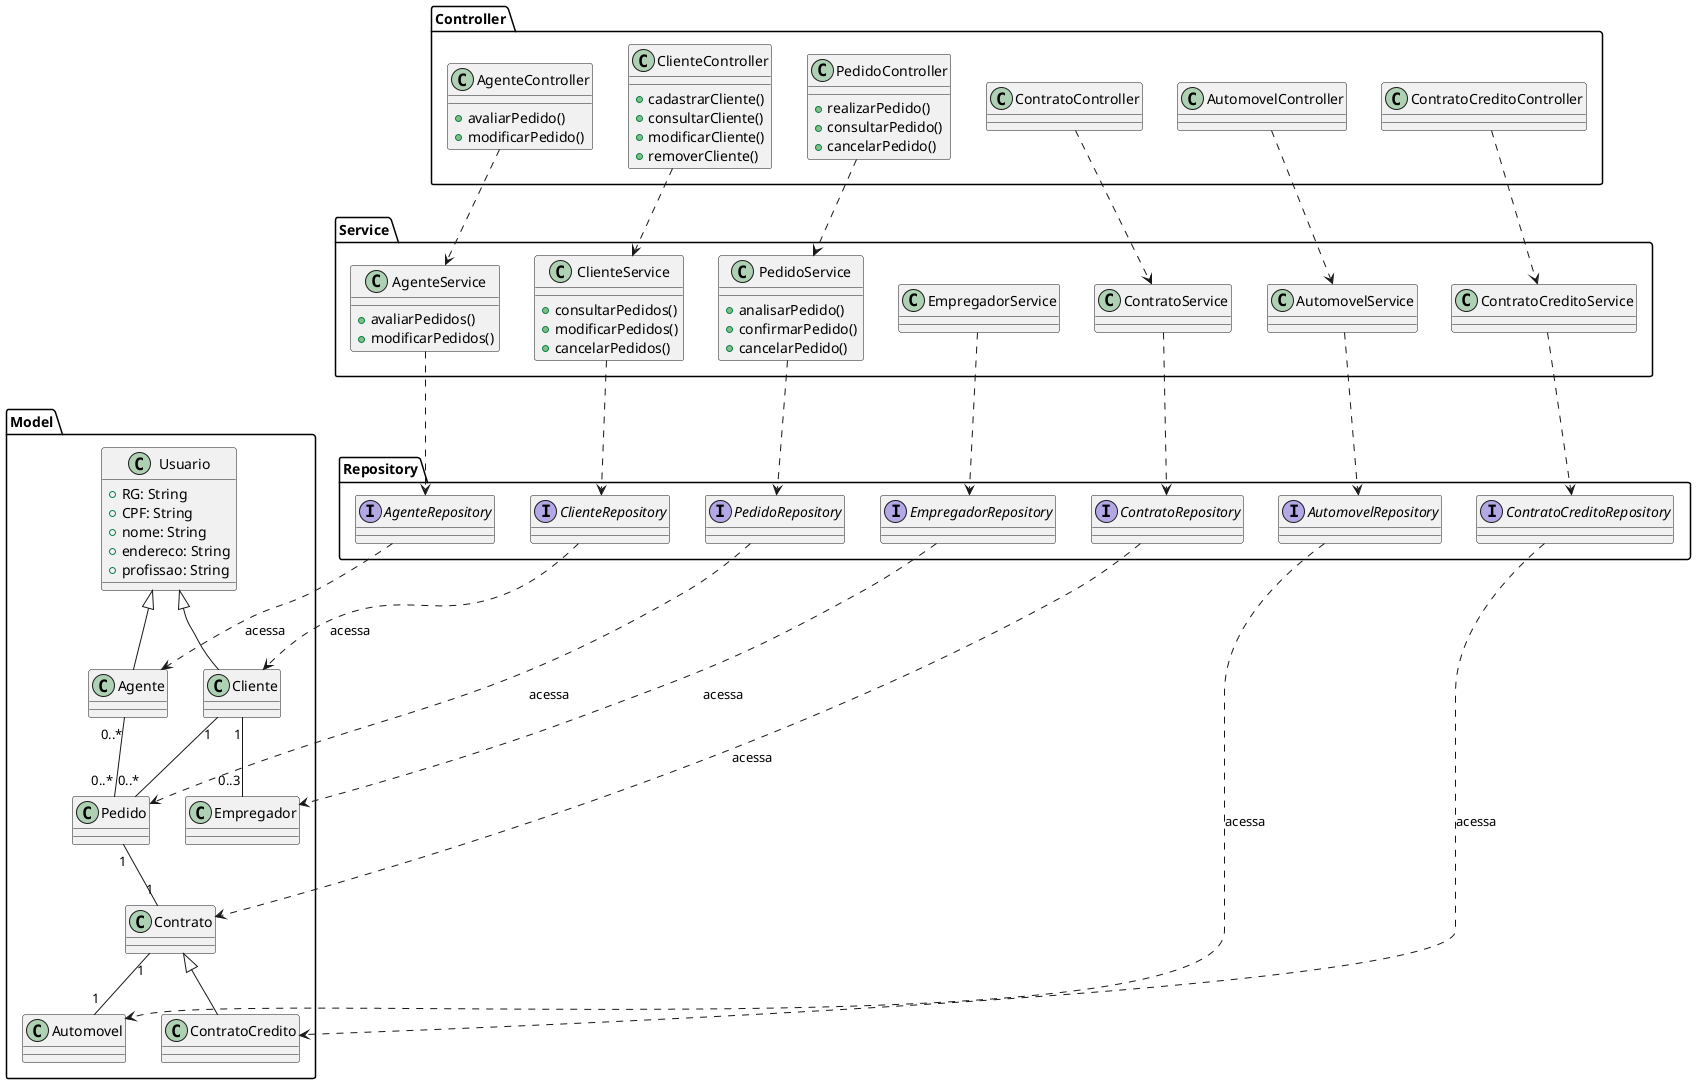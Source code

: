 @startuml

package "Model" {
    class Usuario {
        +RG: String
        +CPF: String
        +nome: String
        +endereco: String
        +profissao: String
    }
    class Cliente
    class Agente
    class Pedido
    class Automovel
    class Contrato
    class ContratoCredito
    class Empregador

    Usuario <|-- Cliente
    Usuario <|-- Agente
    Cliente "1" -- "0..*" Pedido
    Pedido "1" -- "1" Contrato
    Contrato <|-- ContratoCredito
    Contrato "1" -- "1" Automovel
    Cliente "1" -- "0..3" Empregador
    Agente "0..*" -- "0..*" Pedido
}

package "Repository" {
    interface ClienteRepository
    interface AgenteRepository
    interface PedidoRepository
    interface AutomovelRepository
    interface ContratoRepository
    interface ContratoCreditoRepository
    interface EmpregadorRepository

    ClienteRepository ..> Cliente : "acessa"
    AgenteRepository ..> Agente : "acessa"
    PedidoRepository ..> Pedido : "acessa"
    AutomovelRepository ..> Automovel : "acessa"
    ContratoRepository ..> Contrato : "acessa"
    ContratoCreditoRepository ..> ContratoCredito : "acessa"
    EmpregadorRepository ..> Empregador : "acessa"
}

package "Service" {
    class ClienteService {
        +consultarPedidos()
        +modificarPedidos()
        +cancelarPedidos()
    }
    class AgenteService {
        +avaliarPedidos()
        +modificarPedidos()
    }
    class PedidoService {
        +analisarPedido()
        +confirmarPedido()
        +cancelarPedido()
    }
    class AutomovelService
    class ContratoService
    class ContratoCreditoService
    class EmpregadorService

    ClienteService ..> ClienteRepository
    AgenteService ..> AgenteRepository
    PedidoService ..> PedidoRepository
    AutomovelService ..> AutomovelRepository
    ContratoService ..> ContratoRepository
    ContratoCreditoService ..> ContratoCreditoRepository
    EmpregadorService ..> EmpregadorRepository
}

package "Controller" {
    class PedidoController {
        +realizarPedido()
        +consultarPedido()
        +cancelarPedido()
    }
    class ClienteController {
        +cadastrarCliente()
        +consultarCliente()
        +modificarCliente()
        +removerCliente()
    }
    class AgenteController {
        +avaliarPedido()
        +modificarPedido()
    }
    class AutomovelController
    class ContratoController
    class ContratoCreditoController

    PedidoController ..> PedidoService
    ClienteController ..> ClienteService
    AgenteController ..> AgenteService
    AutomovelController ..> AutomovelService
    ContratoController ..> ContratoService
    ContratoCreditoController ..> ContratoCreditoService
}

@enduml
